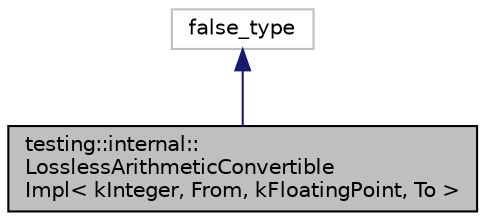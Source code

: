 digraph "testing::internal::LosslessArithmeticConvertibleImpl&lt; kInteger, From, kFloatingPoint, To &gt;"
{
  edge [fontname="Helvetica",fontsize="10",labelfontname="Helvetica",labelfontsize="10"];
  node [fontname="Helvetica",fontsize="10",shape=record];
  Node0 [label="testing::internal::\lLosslessArithmeticConvertible\lImpl\< kInteger, From, kFloatingPoint, To \>",height=0.2,width=0.4,color="black", fillcolor="grey75", style="filled", fontcolor="black"];
  Node1 -> Node0 [dir="back",color="midnightblue",fontsize="10",style="solid",fontname="Helvetica"];
  Node1 [label="false_type",height=0.2,width=0.4,color="grey75", fillcolor="white", style="filled"];
}
